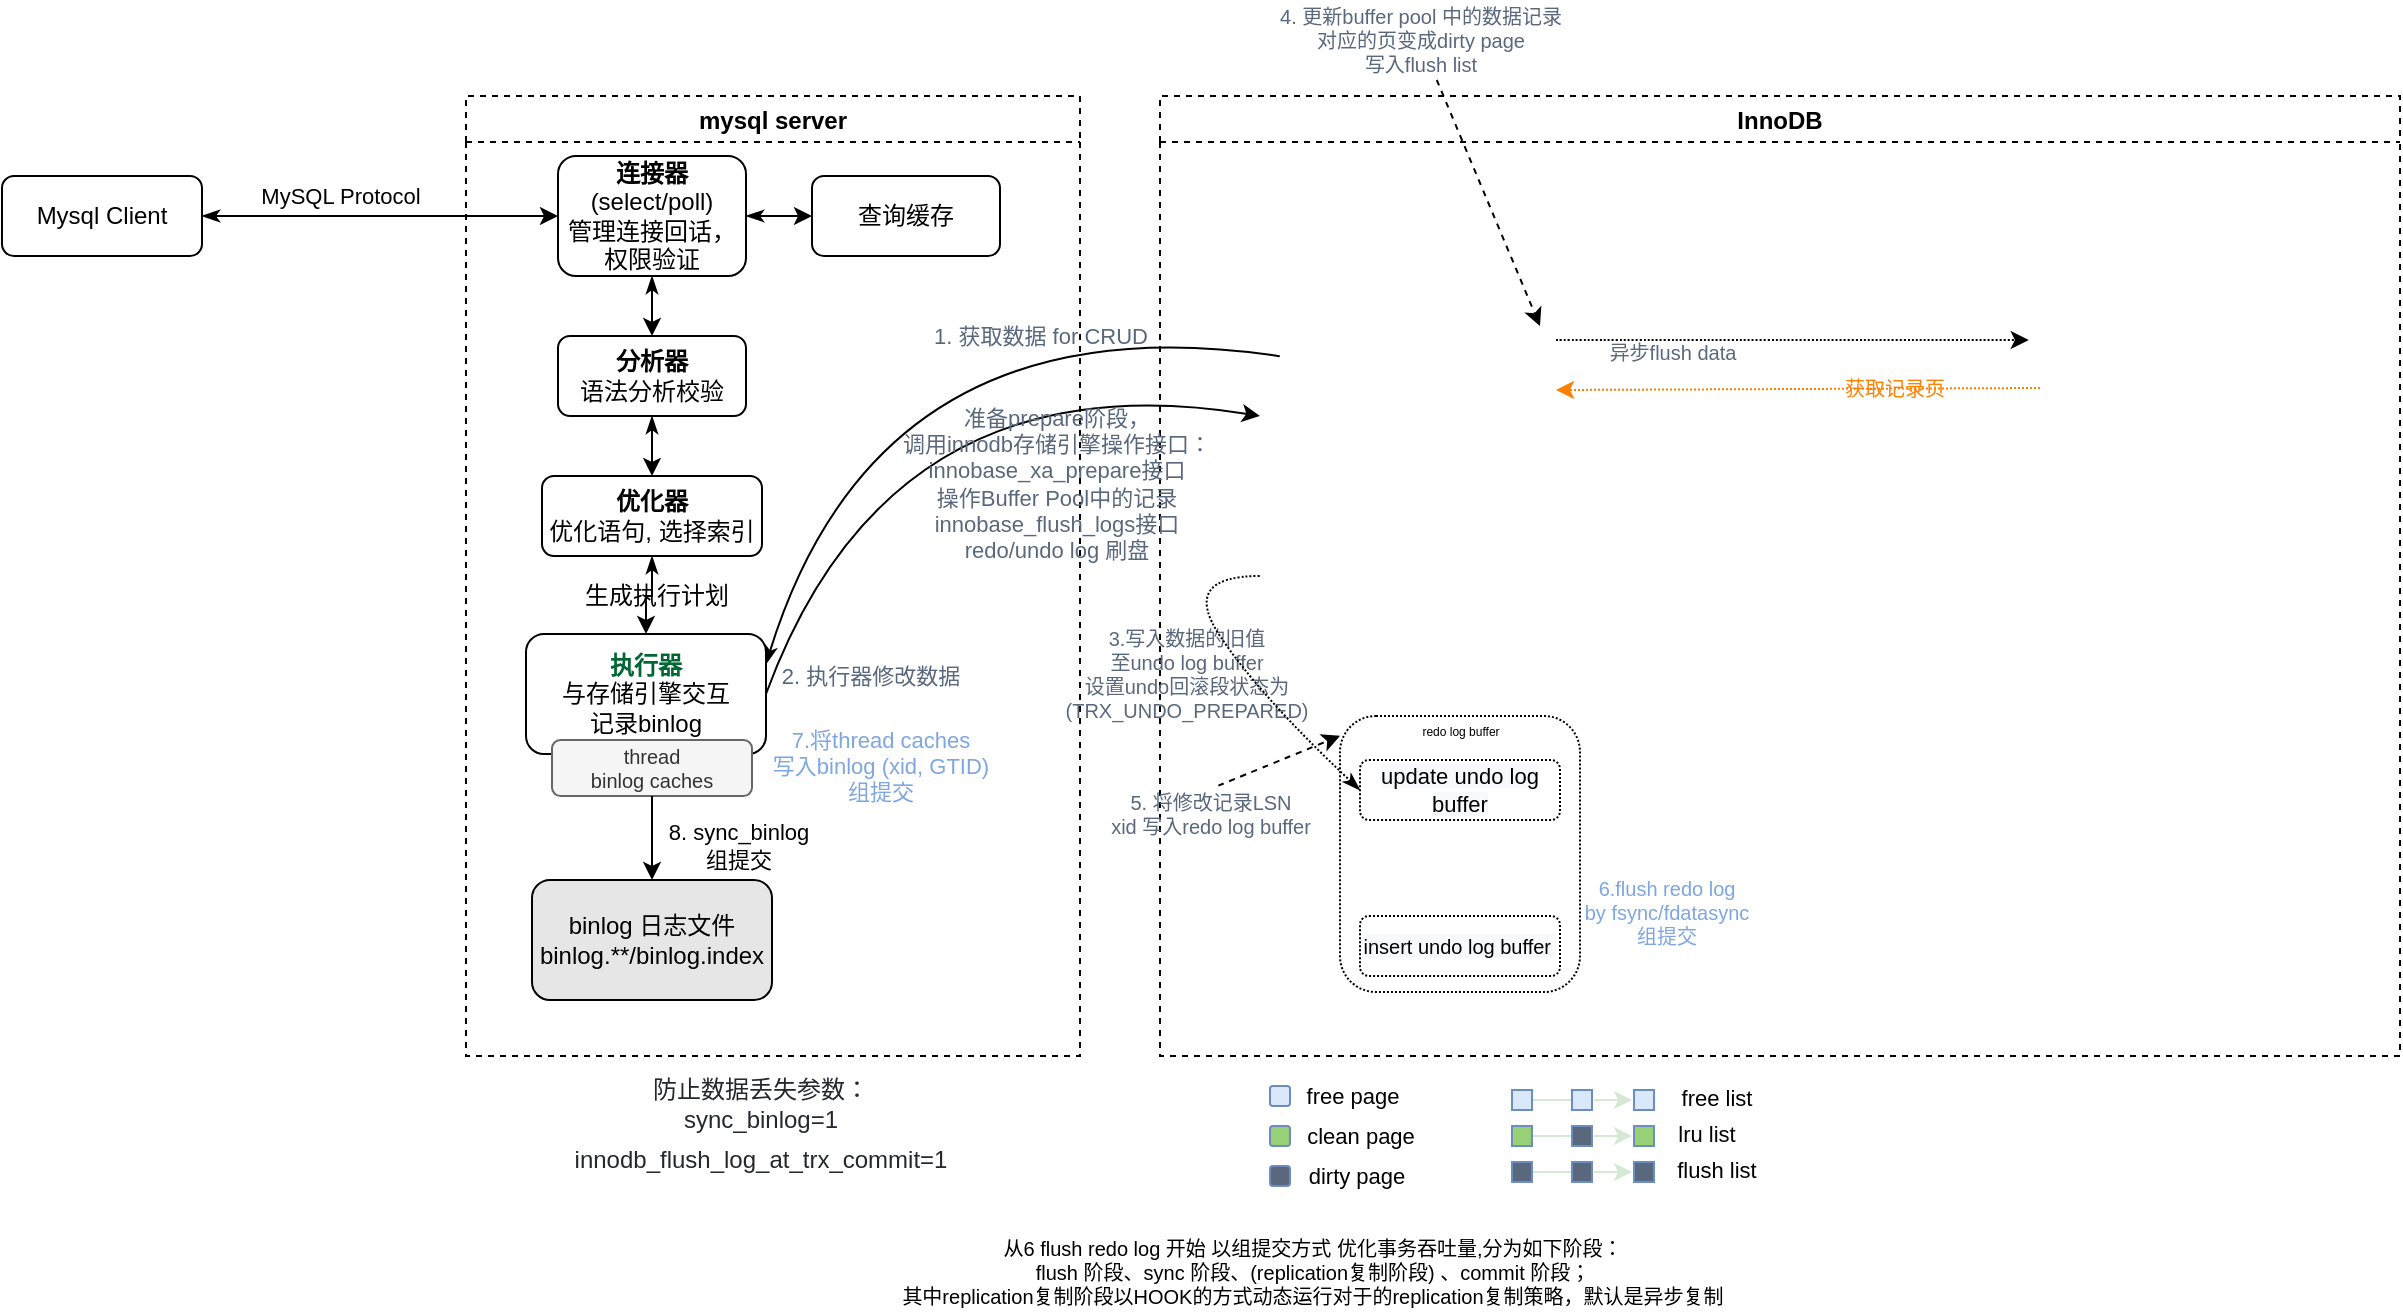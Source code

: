 <mxfile version="15.7.4" type="github">
  <diagram id="S992L737y4yIW5Ho0LRY" name="Page-1">
    <mxGraphModel dx="1773" dy="608" grid="1" gridSize="10" guides="1" tooltips="1" connect="1" arrows="1" fold="1" page="1" pageScale="1" pageWidth="827" pageHeight="1169" math="0" shadow="0">
      <root>
        <mxCell id="0" />
        <mxCell id="1" parent="0" />
        <mxCell id="9vFWIDzpB-WMlndjmJIf-23" value="mysql server" style="swimlane;dashed=1;" vertex="1" parent="1">
          <mxGeometry x="-7" y="80" width="307" height="480" as="geometry" />
        </mxCell>
        <mxCell id="9vFWIDzpB-WMlndjmJIf-32" value="&lt;b&gt;&lt;font color=&quot;#006633&quot;&gt;执行器&lt;br&gt;&lt;/font&gt;&lt;/b&gt;与存储引擎交互&lt;br&gt;记录binlog" style="rounded=1;whiteSpace=wrap;html=1;" vertex="1" parent="9vFWIDzpB-WMlndjmJIf-23">
          <mxGeometry x="30" y="269" width="120" height="60" as="geometry" />
        </mxCell>
        <mxCell id="9vFWIDzpB-WMlndjmJIf-134" value="thread &lt;br&gt;binlog caches" style="rounded=1;whiteSpace=wrap;html=1;shadow=0;glass=0;sketch=0;fontSize=10;fontColor=#333333;fillColor=#f5f5f5;verticalAlign=middle;strokeColor=#666666;align=center;" vertex="1" parent="9vFWIDzpB-WMlndjmJIf-23">
          <mxGeometry x="43" y="322" width="100" height="28" as="geometry" />
        </mxCell>
        <mxCell id="9vFWIDzpB-WMlndjmJIf-27" value="" style="edgeStyle=orthogonalEdgeStyle;rounded=0;orthogonalLoop=1;jettySize=auto;html=1;startArrow=classicThin;startFill=1;" edge="1" parent="9vFWIDzpB-WMlndjmJIf-23" source="9vFWIDzpB-WMlndjmJIf-3" target="9vFWIDzpB-WMlndjmJIf-26">
          <mxGeometry relative="1" as="geometry" />
        </mxCell>
        <mxCell id="9vFWIDzpB-WMlndjmJIf-3" value="&lt;b&gt;连接器&lt;br&gt;&lt;/b&gt;(select/poll)&lt;br&gt;管理连接回话，权限验证" style="rounded=1;whiteSpace=wrap;html=1;" vertex="1" parent="9vFWIDzpB-WMlndjmJIf-23">
          <mxGeometry x="46" y="30" width="94" height="60" as="geometry" />
        </mxCell>
        <mxCell id="9vFWIDzpB-WMlndjmJIf-31" value="" style="edgeStyle=orthogonalEdgeStyle;rounded=0;orthogonalLoop=1;jettySize=auto;html=1;startArrow=classicThin;startFill=1;" edge="1" parent="9vFWIDzpB-WMlndjmJIf-23" source="9vFWIDzpB-WMlndjmJIf-26" target="9vFWIDzpB-WMlndjmJIf-30">
          <mxGeometry relative="1" as="geometry" />
        </mxCell>
        <mxCell id="9vFWIDzpB-WMlndjmJIf-26" value="&lt;b&gt;分析器&lt;br&gt;&lt;/b&gt;语法分析校验" style="rounded=1;whiteSpace=wrap;html=1;" vertex="1" parent="9vFWIDzpB-WMlndjmJIf-23">
          <mxGeometry x="46" y="120" width="94" height="40" as="geometry" />
        </mxCell>
        <mxCell id="9vFWIDzpB-WMlndjmJIf-33" value="" style="edgeStyle=orthogonalEdgeStyle;rounded=0;orthogonalLoop=1;jettySize=auto;html=1;startArrow=classicThin;startFill=1;" edge="1" parent="9vFWIDzpB-WMlndjmJIf-23" source="9vFWIDzpB-WMlndjmJIf-30" target="9vFWIDzpB-WMlndjmJIf-32">
          <mxGeometry relative="1" as="geometry" />
        </mxCell>
        <mxCell id="9vFWIDzpB-WMlndjmJIf-30" value="&lt;b&gt;优化器&lt;br&gt;&lt;/b&gt;优化语句, 选择索引" style="rounded=1;whiteSpace=wrap;html=1;" vertex="1" parent="9vFWIDzpB-WMlndjmJIf-23">
          <mxGeometry x="38" y="190" width="110" height="40" as="geometry" />
        </mxCell>
        <mxCell id="9vFWIDzpB-WMlndjmJIf-65" value="" style="edgeStyle=orthogonalEdgeStyle;rounded=0;orthogonalLoop=1;jettySize=auto;html=1;fontColor=#000000;startArrow=none;exitX=0.5;exitY=1;exitDx=0;exitDy=0;" edge="1" parent="9vFWIDzpB-WMlndjmJIf-23" source="9vFWIDzpB-WMlndjmJIf-134" target="9vFWIDzpB-WMlndjmJIf-64">
          <mxGeometry relative="1" as="geometry">
            <mxPoint x="93" y="490" as="sourcePoint" />
          </mxGeometry>
        </mxCell>
        <mxCell id="9vFWIDzpB-WMlndjmJIf-34" value="生成执行计划" style="text;html=1;align=center;verticalAlign=middle;resizable=0;points=[];autosize=1;strokeColor=none;fillColor=none;" vertex="1" parent="9vFWIDzpB-WMlndjmJIf-23">
          <mxGeometry x="50" y="240" width="90" height="20" as="geometry" />
        </mxCell>
        <mxCell id="9vFWIDzpB-WMlndjmJIf-64" value="binlog 日志文件&lt;br&gt;binlog.**/binlog.index" style="rounded=1;whiteSpace=wrap;html=1;fontColor=#000000;fillColor=#E6E6E6;" vertex="1" parent="9vFWIDzpB-WMlndjmJIf-23">
          <mxGeometry x="33" y="392" width="120" height="60" as="geometry" />
        </mxCell>
        <mxCell id="9vFWIDzpB-WMlndjmJIf-68" value="8. sync_binlog&lt;br&gt;组提交" style="text;html=1;align=center;verticalAlign=middle;resizable=0;points=[];autosize=1;strokeColor=none;fillColor=none;fontSize=11;fontColor=#000000;" vertex="1" parent="9vFWIDzpB-WMlndjmJIf-23">
          <mxGeometry x="91" y="360" width="90" height="30" as="geometry" />
        </mxCell>
        <mxCell id="9vFWIDzpB-WMlndjmJIf-111" value="" style="endArrow=classic;html=1;fontSize=11;fontColor=#000000;exitX=1;exitY=0.5;exitDx=0;exitDy=0;startArrow=none;startFill=0;curved=1;" edge="1" parent="9vFWIDzpB-WMlndjmJIf-23" source="9vFWIDzpB-WMlndjmJIf-32">
          <mxGeometry width="50" height="50" relative="1" as="geometry">
            <mxPoint x="153" y="314" as="sourcePoint" />
            <mxPoint x="397" y="160" as="targetPoint" />
            <Array as="points">
              <mxPoint x="212" y="130" />
            </Array>
          </mxGeometry>
        </mxCell>
        <mxCell id="9vFWIDzpB-WMlndjmJIf-133" value="7.将thread caches &lt;br&gt;写入binlog (xid, GTID)&lt;br&gt;组提交" style="text;html=1;align=center;verticalAlign=middle;resizable=0;points=[];autosize=1;strokeColor=none;fillColor=none;fontSize=11;fontColor=#7EA6E0;" vertex="1" parent="9vFWIDzpB-WMlndjmJIf-23">
          <mxGeometry x="142" y="315" width="130" height="40" as="geometry" />
        </mxCell>
        <mxCell id="9vFWIDzpB-WMlndjmJIf-36" value="InnoDB" style="swimlane;dashed=1;" vertex="1" parent="1">
          <mxGeometry x="340" y="80" width="620" height="480" as="geometry" />
        </mxCell>
        <mxCell id="9vFWIDzpB-WMlndjmJIf-63" value="" style="shape=image;verticalLabelPosition=bottom;labelBackgroundColor=#ffffff;verticalAlign=top;aspect=fixed;imageAspect=0;image=https://dev.mysql.com/doc/refman/8.0/en/images/innodb-architecture.png;" vertex="1" parent="9vFWIDzpB-WMlndjmJIf-36">
          <mxGeometry x="50" y="47.5" width="520" height="405" as="geometry" />
        </mxCell>
        <mxCell id="9vFWIDzpB-WMlndjmJIf-41" value="" style="edgeStyle=orthogonalEdgeStyle;rounded=0;orthogonalLoop=1;jettySize=auto;html=1;" edge="1" parent="9vFWIDzpB-WMlndjmJIf-36" target="9vFWIDzpB-WMlndjmJIf-43">
          <mxGeometry relative="1" as="geometry">
            <mxPoint x="93" y="230" as="sourcePoint" />
          </mxGeometry>
        </mxCell>
        <mxCell id="9vFWIDzpB-WMlndjmJIf-74" value="&lt;font&gt;6.flush redo log&lt;br&gt;by &lt;span style=&quot;font-size: 10px&quot;&gt;fsync/fdatasync&lt;br&gt;&lt;/span&gt;组提交&lt;br&gt;&lt;/font&gt;" style="text;html=1;align=center;verticalAlign=middle;resizable=0;points=[];autosize=1;strokeColor=none;fillColor=none;fontSize=10;fontColor=#7EA6E0;" vertex="1" parent="9vFWIDzpB-WMlndjmJIf-36">
          <mxGeometry x="198" y="388" width="110" height="40" as="geometry" />
        </mxCell>
        <mxCell id="9vFWIDzpB-WMlndjmJIf-78" value="&amp;nbsp;" style="text;html=1;align=center;verticalAlign=middle;resizable=0;points=[];autosize=1;strokeColor=none;fillColor=none;fontSize=10;fontColor=#000000;" vertex="1" parent="9vFWIDzpB-WMlndjmJIf-36">
          <mxGeometry x="439" y="139" width="20" height="20" as="geometry" />
        </mxCell>
        <mxCell id="9vFWIDzpB-WMlndjmJIf-79" value="&amp;nbsp;" style="text;html=1;align=center;verticalAlign=middle;resizable=0;points=[];autosize=1;strokeColor=none;fillColor=none;fontSize=10;fontColor=#000000;" vertex="1" parent="9vFWIDzpB-WMlndjmJIf-36">
          <mxGeometry x="178" y="140" width="20" height="20" as="geometry" />
        </mxCell>
        <mxCell id="9vFWIDzpB-WMlndjmJIf-81" value="" style="endArrow=classic;html=1;fontSize=11;fontColor=#000000;strokeColor=#FF8000;startArrow=none;startFill=0;entryX=1;entryY=0.6;entryDx=0;entryDy=0;entryPerimeter=0;exitX=0.05;exitY=0.35;exitDx=0;exitDy=0;exitPerimeter=0;rounded=0;endFill=1;dashed=1;dashPattern=1 1;" edge="1" parent="9vFWIDzpB-WMlndjmJIf-36" source="9vFWIDzpB-WMlndjmJIf-78">
          <mxGeometry width="50" height="50" relative="1" as="geometry">
            <mxPoint x="430" y="141" as="sourcePoint" />
            <mxPoint x="198" y="147" as="targetPoint" />
            <Array as="points" />
          </mxGeometry>
        </mxCell>
        <mxCell id="9vFWIDzpB-WMlndjmJIf-117" style="edgeStyle=orthogonalEdgeStyle;curved=1;orthogonalLoop=1;jettySize=auto;html=1;exitX=0.5;exitY=1;exitDx=0;exitDy=0;dashed=1;fontSize=10;fontColor=#000000;startArrow=none;startFill=0;endArrow=none;endFill=0;strokeColor=#D5E8D4;" edge="1" parent="9vFWIDzpB-WMlndjmJIf-36" source="9vFWIDzpB-WMlndjmJIf-71">
          <mxGeometry relative="1" as="geometry">
            <mxPoint x="150" y="447" as="targetPoint" />
          </mxGeometry>
        </mxCell>
        <mxCell id="9vFWIDzpB-WMlndjmJIf-71" value="" style="rounded=1;whiteSpace=wrap;html=1;fontSize=11;fontColor=#000000;fillColor=none;verticalAlign=top;dashed=1;dashPattern=1 1;" vertex="1" parent="9vFWIDzpB-WMlndjmJIf-36">
          <mxGeometry x="90" y="310" width="120" height="138" as="geometry" />
        </mxCell>
        <mxCell id="9vFWIDzpB-WMlndjmJIf-115" value="&lt;span style=&quot;color: rgb(0 , 0 , 0) ; font-family: &amp;#34;helvetica&amp;#34; ; font-size: 11px ; font-style: normal ; font-weight: 400 ; letter-spacing: normal ; text-align: center ; text-indent: 0px ; text-transform: none ; word-spacing: 0px ; background-color: rgb(248 , 249 , 250) ; display: inline ; float: none&quot;&gt;update undo log buffer&lt;/span&gt;" style="whiteSpace=wrap;html=1;shadow=0;glass=0;sketch=0;fontSize=11;fontColor=#000000;fillColor=none;rounded=1;dashed=1;dashPattern=1 1;" vertex="1" parent="9vFWIDzpB-WMlndjmJIf-36">
          <mxGeometry x="100" y="332" width="100" height="30" as="geometry" />
        </mxCell>
        <mxCell id="9vFWIDzpB-WMlndjmJIf-116" value="&lt;span style=&quot;color: rgb(0 , 0 , 0) ; font-family: &amp;#34;helvetica&amp;#34; ; font-style: normal ; font-weight: 400 ; letter-spacing: normal ; text-align: center ; text-indent: 0px ; text-transform: none ; word-spacing: 0px ; background-color: rgb(248 , 249 , 250) ; display: inline ; float: none&quot;&gt;&lt;font style=&quot;font-size: 10px&quot;&gt;insert undo log buffer&amp;nbsp;&lt;/font&gt;&lt;/span&gt;" style="whiteSpace=wrap;html=1;shadow=0;glass=0;sketch=0;fontSize=11;fontColor=#000000;fillColor=none;rounded=1;dashed=1;dashPattern=1 1;" vertex="1" parent="9vFWIDzpB-WMlndjmJIf-36">
          <mxGeometry x="100" y="410" width="100" height="30" as="geometry" />
        </mxCell>
        <mxCell id="9vFWIDzpB-WMlndjmJIf-119" value="&lt;p style=&quot;line-height: 1&quot;&gt;&lt;font style=&quot;font-size: 6px&quot;&gt;redo log buffer&lt;/font&gt;&lt;/p&gt;" style="text;html=1;align=center;verticalAlign=middle;resizable=0;points=[];autosize=1;strokeColor=none;fillColor=none;fontSize=7;fontColor=#000000;" vertex="1" parent="9vFWIDzpB-WMlndjmJIf-36">
          <mxGeometry x="105" y="302" width="90" height="30" as="geometry" />
        </mxCell>
        <mxCell id="9vFWIDzpB-WMlndjmJIf-122" value="&lt;p style=&quot;font-size: 10px&quot;&gt;&lt;font style=&quot;font-size: 10px ; line-height: 1&quot;&gt;3.写入数据的旧值&lt;br style=&quot;font-size: 10px&quot;&gt;&lt;/font&gt;&lt;font style=&quot;font-size: 10px ; line-height: 1&quot;&gt;至undo log buffer&lt;br style=&quot;font-size: 10px&quot;&gt;&lt;/font&gt;&lt;font style=&quot;font-size: 10px ; line-height: 1&quot;&gt;设置undo回滚段状态为&lt;/font&gt;&lt;font style=&quot;font-size: 10px ; line-height: 1&quot;&gt;&lt;br style=&quot;font-size: 10px&quot;&gt;&lt;/font&gt;&lt;font style=&quot;font-size: 10px ; line-height: 1&quot;&gt;(TRX_UNDO_PREPARED&lt;/font&gt;&lt;font style=&quot;font-size: 10px ; line-height: 1&quot;&gt;)&lt;/font&gt;&lt;/p&gt;" style="text;html=1;align=center;verticalAlign=middle;resizable=0;points=[];autosize=1;strokeColor=none;fillColor=none;fontSize=6;fontColor=#5A687D;" vertex="1" parent="9vFWIDzpB-WMlndjmJIf-36">
          <mxGeometry x="-67" y="254" width="160" height="70" as="geometry" />
        </mxCell>
        <mxCell id="9vFWIDzpB-WMlndjmJIf-76" value="获取记录页" style="text;html=1;align=center;verticalAlign=middle;resizable=0;points=[];autosize=1;fontSize=10;fontColor=#FF8000;" vertex="1" parent="9vFWIDzpB-WMlndjmJIf-36">
          <mxGeometry x="327" y="136" width="80" height="20" as="geometry" />
        </mxCell>
        <mxCell id="9vFWIDzpB-WMlndjmJIf-35" value="" style="edgeStyle=orthogonalEdgeStyle;rounded=0;orthogonalLoop=1;jettySize=auto;html=1;startArrow=classicThin;startFill=1;" edge="1" parent="1" source="9vFWIDzpB-WMlndjmJIf-6" target="9vFWIDzpB-WMlndjmJIf-3">
          <mxGeometry relative="1" as="geometry" />
        </mxCell>
        <mxCell id="9vFWIDzpB-WMlndjmJIf-6" value="Mysql Client" style="rounded=1;whiteSpace=wrap;html=1;" vertex="1" parent="1">
          <mxGeometry x="-239" y="120" width="100" height="40" as="geometry" />
        </mxCell>
        <mxCell id="9vFWIDzpB-WMlndjmJIf-25" value="查询缓存" style="rounded=1;whiteSpace=wrap;html=1;" vertex="1" parent="1">
          <mxGeometry x="166" y="120" width="94" height="40" as="geometry" />
        </mxCell>
        <mxCell id="9vFWIDzpB-WMlndjmJIf-67" value="" style="endArrow=none;html=1;fontSize=11;fontColor=#000000;exitX=1;exitY=0.25;exitDx=0;exitDy=0;entryX=0.019;entryY=0.204;entryDx=0;entryDy=0;entryPerimeter=0;startArrow=classicThin;startFill=1;curved=1;endFill=0;" edge="1" parent="1" source="9vFWIDzpB-WMlndjmJIf-32" target="9vFWIDzpB-WMlndjmJIf-63">
          <mxGeometry width="50" height="50" relative="1" as="geometry">
            <mxPoint x="320" y="390" as="sourcePoint" />
            <mxPoint x="370" y="340" as="targetPoint" />
            <Array as="points">
              <mxPoint x="200" y="180" />
            </Array>
          </mxGeometry>
        </mxCell>
        <mxCell id="9vFWIDzpB-WMlndjmJIf-69" value="" style="edgeStyle=orthogonalEdgeStyle;rounded=0;orthogonalLoop=1;jettySize=auto;html=1;fontSize=11;fontColor=#000000;startArrow=classicThin;startFill=1;" edge="1" parent="1" source="9vFWIDzpB-WMlndjmJIf-3" target="9vFWIDzpB-WMlndjmJIf-25">
          <mxGeometry relative="1" as="geometry" />
        </mxCell>
        <mxCell id="9vFWIDzpB-WMlndjmJIf-70" value="MySQL Protocol" style="text;html=1;align=center;verticalAlign=middle;resizable=0;points=[];autosize=1;strokeColor=none;fillColor=none;fontSize=11;fontColor=#000000;" vertex="1" parent="1">
          <mxGeometry x="-120" y="120" width="100" height="20" as="geometry" />
        </mxCell>
        <mxCell id="9vFWIDzpB-WMlndjmJIf-82" value="" style="rounded=1;whiteSpace=wrap;html=1;fontSize=11;fillColor=#dae8fc;strokeColor=#6c8ebf;" vertex="1" parent="1">
          <mxGeometry x="395" y="575" width="10" height="10" as="geometry" />
        </mxCell>
        <mxCell id="9vFWIDzpB-WMlndjmJIf-83" value="&lt;font color=&quot;#000000&quot;&gt;free page&lt;/font&gt;" style="text;html=1;align=center;verticalAlign=middle;resizable=0;points=[];autosize=1;strokeColor=none;fillColor=none;fontSize=11;fontColor=#FF8000;" vertex="1" parent="1">
          <mxGeometry x="401" y="570" width="70" height="20" as="geometry" />
        </mxCell>
        <mxCell id="9vFWIDzpB-WMlndjmJIf-84" value="" style="rounded=1;whiteSpace=wrap;html=1;fontSize=11;fillColor=#97D077;strokeColor=#6c8ebf;" vertex="1" parent="1">
          <mxGeometry x="395" y="595" width="10" height="10" as="geometry" />
        </mxCell>
        <mxCell id="9vFWIDzpB-WMlndjmJIf-85" value="&lt;font color=&quot;#000000&quot;&gt;clean page&lt;/font&gt;" style="text;html=1;align=center;verticalAlign=middle;resizable=0;points=[];autosize=1;strokeColor=none;fillColor=none;fontSize=11;fontColor=#FF8000;" vertex="1" parent="1">
          <mxGeometry x="405" y="590" width="70" height="20" as="geometry" />
        </mxCell>
        <mxCell id="9vFWIDzpB-WMlndjmJIf-86" value="1. 获取数据 for CRUD" style="text;html=1;align=center;verticalAlign=middle;resizable=0;points=[];autosize=1;strokeColor=none;fillColor=none;fontSize=11;fontColor=#5A687D;" vertex="1" parent="1">
          <mxGeometry x="215" y="190" width="130" height="20" as="geometry" />
        </mxCell>
        <mxCell id="9vFWIDzpB-WMlndjmJIf-88" value="" style="rounded=1;whiteSpace=wrap;html=1;fontSize=11;fillColor=#5A687D;strokeColor=#6c8ebf;" vertex="1" parent="1">
          <mxGeometry x="395" y="615" width="10" height="10" as="geometry" />
        </mxCell>
        <mxCell id="9vFWIDzpB-WMlndjmJIf-89" value="&lt;font color=&quot;#000000&quot;&gt;dirty page&lt;/font&gt;" style="text;html=1;align=center;verticalAlign=middle;resizable=0;points=[];autosize=1;strokeColor=none;fillColor=none;fontSize=11;fontColor=#FF8000;" vertex="1" parent="1">
          <mxGeometry x="403" y="610" width="70" height="20" as="geometry" />
        </mxCell>
        <mxCell id="9vFWIDzpB-WMlndjmJIf-95" value="" style="edgeStyle=orthogonalEdgeStyle;rounded=0;orthogonalLoop=1;jettySize=auto;html=1;fontSize=11;fontColor=#000000;startArrow=none;startFill=0;endArrow=classic;endFill=1;strokeColor=#D5E8D4;" edge="1" parent="1" source="9vFWIDzpB-WMlndjmJIf-92">
          <mxGeometry relative="1" as="geometry">
            <mxPoint x="545" y="582" as="targetPoint" />
          </mxGeometry>
        </mxCell>
        <mxCell id="9vFWIDzpB-WMlndjmJIf-92" value="" style="rounded=1;whiteSpace=wrap;html=1;fontSize=11;fillColor=#dae8fc;strokeColor=#6c8ebf;arcSize=0;" vertex="1" parent="1">
          <mxGeometry x="516" y="577" width="10" height="10" as="geometry" />
        </mxCell>
        <mxCell id="9vFWIDzpB-WMlndjmJIf-93" value="" style="rounded=1;whiteSpace=wrap;html=1;fontSize=11;fillColor=#dae8fc;strokeColor=#6c8ebf;arcSize=0;" vertex="1" parent="1">
          <mxGeometry x="546" y="577" width="10" height="10" as="geometry" />
        </mxCell>
        <mxCell id="9vFWIDzpB-WMlndjmJIf-94" value="" style="rounded=1;whiteSpace=wrap;html=1;fontSize=11;fillColor=#dae8fc;strokeColor=#6c8ebf;arcSize=0;" vertex="1" parent="1">
          <mxGeometry x="577" y="577" width="10" height="10" as="geometry" />
        </mxCell>
        <mxCell id="9vFWIDzpB-WMlndjmJIf-96" value="free list" style="text;html=1;align=center;verticalAlign=middle;resizable=0;points=[];autosize=1;strokeColor=none;fillColor=none;fontSize=11;fontColor=#000000;" vertex="1" parent="1">
          <mxGeometry x="593" y="571" width="50" height="20" as="geometry" />
        </mxCell>
        <mxCell id="9vFWIDzpB-WMlndjmJIf-97" value="" style="edgeStyle=orthogonalEdgeStyle;rounded=0;orthogonalLoop=1;jettySize=auto;html=1;fontSize=11;fontColor=#000000;startArrow=none;startFill=0;endArrow=classic;endFill=1;strokeColor=#D5E8D4;" edge="1" parent="1">
          <mxGeometry relative="1" as="geometry">
            <mxPoint x="557" y="582" as="sourcePoint" />
            <mxPoint x="576" y="582" as="targetPoint" />
          </mxGeometry>
        </mxCell>
        <mxCell id="9vFWIDzpB-WMlndjmJIf-98" value="" style="edgeStyle=orthogonalEdgeStyle;rounded=0;orthogonalLoop=1;jettySize=auto;html=1;fontSize=11;fontColor=#000000;startArrow=none;startFill=0;endArrow=classic;endFill=1;strokeColor=#D5E8D4;" edge="1" parent="1" source="9vFWIDzpB-WMlndjmJIf-99">
          <mxGeometry relative="1" as="geometry">
            <mxPoint x="545" y="600" as="targetPoint" />
          </mxGeometry>
        </mxCell>
        <mxCell id="9vFWIDzpB-WMlndjmJIf-99" value="" style="rounded=1;whiteSpace=wrap;html=1;fontSize=11;fillColor=#97D077;strokeColor=#6c8ebf;arcSize=0;glass=0;shadow=0;sketch=0;" vertex="1" parent="1">
          <mxGeometry x="516" y="595" width="10" height="10" as="geometry" />
        </mxCell>
        <mxCell id="9vFWIDzpB-WMlndjmJIf-100" value="" style="rounded=1;whiteSpace=wrap;html=1;fontSize=11;fillColor=#5A687D;strokeColor=#6c8ebf;arcSize=0;glass=0;shadow=0;sketch=0;" vertex="1" parent="1">
          <mxGeometry x="546" y="595" width="10" height="10" as="geometry" />
        </mxCell>
        <mxCell id="9vFWIDzpB-WMlndjmJIf-101" value="" style="rounded=1;whiteSpace=wrap;html=1;fontSize=11;fillColor=#97D077;strokeColor=#6c8ebf;arcSize=0;glass=0;shadow=0;sketch=0;" vertex="1" parent="1">
          <mxGeometry x="577" y="595" width="10" height="10" as="geometry" />
        </mxCell>
        <mxCell id="9vFWIDzpB-WMlndjmJIf-102" value="lru list" style="text;html=1;align=center;verticalAlign=middle;resizable=0;points=[];autosize=1;strokeColor=none;fillColor=none;fontSize=11;fontColor=#000000;" vertex="1" parent="1">
          <mxGeometry x="588" y="589" width="50" height="20" as="geometry" />
        </mxCell>
        <mxCell id="9vFWIDzpB-WMlndjmJIf-103" value="" style="edgeStyle=orthogonalEdgeStyle;rounded=0;orthogonalLoop=1;jettySize=auto;html=1;fontSize=11;fontColor=#000000;startArrow=none;startFill=0;endArrow=classic;endFill=1;strokeColor=#D5E8D4;" edge="1" parent="1">
          <mxGeometry relative="1" as="geometry">
            <mxPoint x="557" y="600" as="sourcePoint" />
            <mxPoint x="576" y="600" as="targetPoint" />
          </mxGeometry>
        </mxCell>
        <mxCell id="9vFWIDzpB-WMlndjmJIf-104" value="" style="edgeStyle=orthogonalEdgeStyle;rounded=0;orthogonalLoop=1;jettySize=auto;html=1;fontSize=11;fontColor=#000000;startArrow=none;startFill=0;endArrow=classic;endFill=1;strokeColor=#D5E8D4;" edge="1" parent="1" source="9vFWIDzpB-WMlndjmJIf-105">
          <mxGeometry relative="1" as="geometry">
            <mxPoint x="545" y="618" as="targetPoint" />
          </mxGeometry>
        </mxCell>
        <mxCell id="9vFWIDzpB-WMlndjmJIf-105" value="" style="rounded=1;whiteSpace=wrap;html=1;fontSize=11;fillColor=#5A687D;strokeColor=#6c8ebf;arcSize=0;glass=0;shadow=0;sketch=0;" vertex="1" parent="1">
          <mxGeometry x="516" y="613" width="10" height="10" as="geometry" />
        </mxCell>
        <mxCell id="9vFWIDzpB-WMlndjmJIf-106" value="" style="rounded=1;whiteSpace=wrap;html=1;fontSize=11;fillColor=#5A687D;strokeColor=#6c8ebf;arcSize=0;glass=0;shadow=0;sketch=0;" vertex="1" parent="1">
          <mxGeometry x="546" y="613" width="10" height="10" as="geometry" />
        </mxCell>
        <mxCell id="9vFWIDzpB-WMlndjmJIf-107" value="" style="rounded=1;whiteSpace=wrap;html=1;fontSize=11;fillColor=#5A687D;strokeColor=#6c8ebf;arcSize=0;glass=0;shadow=0;sketch=0;" vertex="1" parent="1">
          <mxGeometry x="577" y="613" width="10" height="10" as="geometry" />
        </mxCell>
        <mxCell id="9vFWIDzpB-WMlndjmJIf-108" value="flush list" style="text;html=1;align=center;verticalAlign=middle;resizable=0;points=[];autosize=1;strokeColor=none;fillColor=none;fontSize=11;fontColor=#000000;" vertex="1" parent="1">
          <mxGeometry x="588" y="607" width="60" height="20" as="geometry" />
        </mxCell>
        <mxCell id="9vFWIDzpB-WMlndjmJIf-109" value="" style="edgeStyle=orthogonalEdgeStyle;rounded=0;orthogonalLoop=1;jettySize=auto;html=1;fontSize=11;fontColor=#000000;startArrow=none;startFill=0;endArrow=classic;endFill=1;strokeColor=#D5E8D4;" edge="1" parent="1">
          <mxGeometry relative="1" as="geometry">
            <mxPoint x="557" y="618" as="sourcePoint" />
            <mxPoint x="576" y="618" as="targetPoint" />
          </mxGeometry>
        </mxCell>
        <mxCell id="9vFWIDzpB-WMlndjmJIf-110" value="准备prepare阶段，&lt;br&gt;调用innodb存储引擎操作接口：&lt;br&gt;innobase_xa_prepare接口&lt;br&gt;操作Buffer Pool中的记录&lt;br&gt;&lt;span style=&quot;font-size: 11px&quot;&gt;innobase_flush_logs接口&lt;/span&gt;&lt;br&gt;&lt;span style=&quot;font-size: 11px&quot;&gt;redo/undo log 刷盘&lt;/span&gt;" style="text;html=1;align=center;verticalAlign=middle;resizable=0;points=[];autosize=1;strokeColor=none;fillColor=none;fontSize=11;fontColor=#5A687D;" vertex="1" parent="1">
          <mxGeometry x="198" y="234" width="180" height="80" as="geometry" />
        </mxCell>
        <mxCell id="9vFWIDzpB-WMlndjmJIf-113" value="2. 执行器修改数据" style="text;html=1;align=center;verticalAlign=middle;resizable=0;points=[];autosize=1;strokeColor=none;fillColor=none;fontSize=11;fontColor=#5A687D;" vertex="1" parent="1">
          <mxGeometry x="140" y="360" width="110" height="20" as="geometry" />
        </mxCell>
        <mxCell id="9vFWIDzpB-WMlndjmJIf-120" value="" style="curved=1;endArrow=none;html=1;fontSize=6;fontColor=#000000;strokeColor=#000000;exitX=0;exitY=0.5;exitDx=0;exitDy=0;startArrow=classicThin;startFill=1;endFill=0;dashed=1;dashPattern=1 1;" edge="1" parent="1" source="9vFWIDzpB-WMlndjmJIf-115">
          <mxGeometry width="50" height="50" relative="1" as="geometry">
            <mxPoint x="350" y="370" as="sourcePoint" />
            <mxPoint x="390" y="320" as="targetPoint" />
            <Array as="points">
              <mxPoint x="390" y="380" />
              <mxPoint x="350" y="320" />
            </Array>
          </mxGeometry>
        </mxCell>
        <mxCell id="9vFWIDzpB-WMlndjmJIf-124" value="4. 更新buffer pool 中的数据记录&lt;br&gt;对应的页变成dirty page&lt;br&gt;写入flush list" style="text;html=1;align=center;verticalAlign=middle;resizable=0;points=[];autosize=1;strokeColor=none;fillColor=none;fontSize=10;fontColor=#5A687D;" vertex="1" parent="1">
          <mxGeometry x="380" y="32" width="180" height="40" as="geometry" />
        </mxCell>
        <mxCell id="9vFWIDzpB-WMlndjmJIf-125" value="" style="endArrow=classic;html=1;fontSize=10;fontColor=#000000;strokeColor=#000000;curved=1;dashed=1;" edge="1" parent="1" source="9vFWIDzpB-WMlndjmJIf-124">
          <mxGeometry width="50" height="50" relative="1" as="geometry">
            <mxPoint x="478" y="70" as="sourcePoint" />
            <mxPoint x="530" y="195" as="targetPoint" />
          </mxGeometry>
        </mxCell>
        <mxCell id="9vFWIDzpB-WMlndjmJIf-126" value="" style="endArrow=classic;html=1;fontSize=10;fontColor=#000000;strokeColor=#000000;curved=1;dashed=1;dashPattern=1 1;entryX=-0.13;entryY=0.05;entryDx=0;entryDy=0;entryPerimeter=0;" edge="1" parent="1">
          <mxGeometry width="50" height="50" relative="1" as="geometry">
            <mxPoint x="538" y="202" as="sourcePoint" />
            <mxPoint x="774.4" y="202" as="targetPoint" />
          </mxGeometry>
        </mxCell>
        <mxCell id="9vFWIDzpB-WMlndjmJIf-130" value="异步flush data" style="text;html=1;align=center;verticalAlign=middle;resizable=0;points=[];autosize=1;fontSize=10;fontColor=#5A687D;" vertex="1" parent="1">
          <mxGeometry x="551" y="198" width="90" height="20" as="geometry" />
        </mxCell>
        <mxCell id="9vFWIDzpB-WMlndjmJIf-131" value="5. 将修改记录LSN&lt;br&gt;xid 写入redo log buffer" style="text;html=1;align=center;verticalAlign=middle;resizable=0;points=[];autosize=1;strokeColor=none;fillColor=none;fontSize=10;fontColor=#5A687D;" vertex="1" parent="1">
          <mxGeometry x="295" y="424" width="140" height="30" as="geometry" />
        </mxCell>
        <mxCell id="9vFWIDzpB-WMlndjmJIf-132" value="" style="endArrow=classic;html=1;fontSize=10;fontColor=#000000;strokeColor=#000000;curved=1;dashed=1;entryX=0;entryY=0.072;entryDx=0;entryDy=0;entryPerimeter=0;exitX=0.53;exitY=0.027;exitDx=0;exitDy=0;exitPerimeter=0;" edge="1" parent="1" source="9vFWIDzpB-WMlndjmJIf-131" target="9vFWIDzpB-WMlndjmJIf-71">
          <mxGeometry width="50" height="50" relative="1" as="geometry">
            <mxPoint x="488" y="80" as="sourcePoint" />
            <mxPoint x="540" y="205" as="targetPoint" />
          </mxGeometry>
        </mxCell>
        <mxCell id="9vFWIDzpB-WMlndjmJIf-137" value="&lt;span style=&quot;color: rgb(36, 41, 46); background-color: rgb(255, 255, 255); font-size: 12px;&quot;&gt;&lt;font style=&quot;font-size: 12px;&quot;&gt;防止数据丢失参数：&lt;br style=&quot;font-size: 12px;&quot;&gt;sync_binlog=1&lt;br style=&quot;font-size: 12px;&quot;&gt;&lt;/font&gt;&lt;/span&gt;&lt;p style=&quot;box-sizing: border-box; margin: 0px 0px 16px; line-height: 26px; padding: 0px; color: rgb(36, 41, 46); background-color: rgb(255, 255, 255); font-size: 12px;&quot;&gt;&lt;font style=&quot;font-size: 12px;&quot;&gt;innodb_flush_log_at_trx_commit=1&lt;/font&gt;&lt;/p&gt;" style="text;html=1;align=center;verticalAlign=middle;resizable=0;points=[];autosize=1;strokeColor=none;fillColor=none;fontSize=12;fontColor=#5A687D;" vertex="1" parent="1">
          <mxGeometry x="40" y="565" width="200" height="80" as="geometry" />
        </mxCell>
        <mxCell id="9vFWIDzpB-WMlndjmJIf-139" value="从6 flush redo log 开始 以组提交方式 优化事务吞吐量,分为如下阶段：&lt;br&gt;&lt;span style=&quot;font-size: 10px&quot;&gt;flush 阶段、sync 阶段、(replication复制阶段) 、commit 阶段；&lt;br&gt;其中replication复制阶段以HOOK的方式动态运行对于的replication复制策略，默认是异步复制&lt;/span&gt;" style="text;html=1;align=center;verticalAlign=middle;resizable=0;points=[];autosize=1;strokeColor=none;fillColor=none;fontSize=10;fontColor=#000000;" vertex="1" parent="1">
          <mxGeometry x="161" y="648" width="510" height="40" as="geometry" />
        </mxCell>
      </root>
    </mxGraphModel>
  </diagram>
</mxfile>
